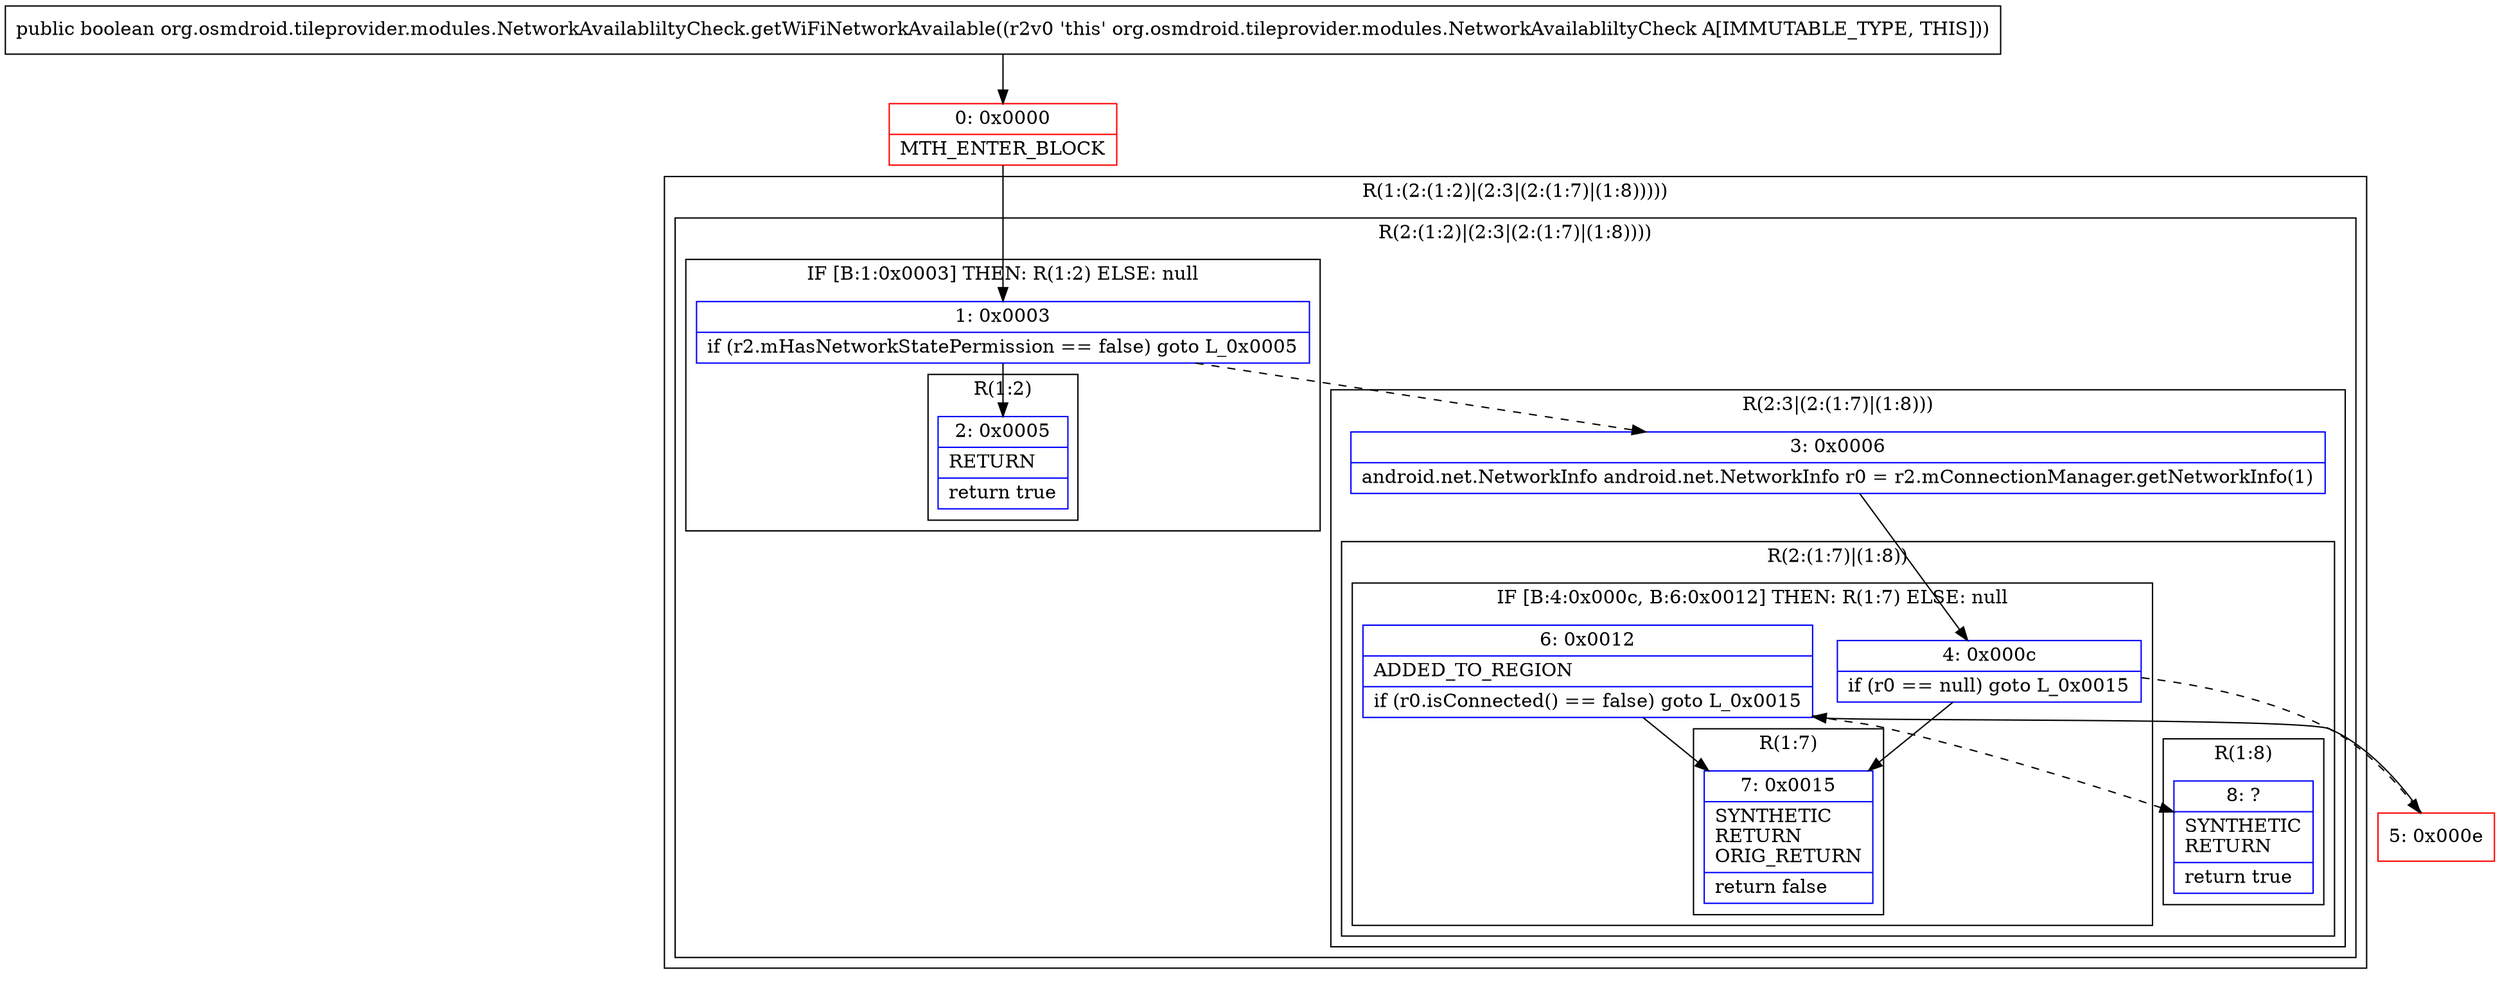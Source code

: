 digraph "CFG fororg.osmdroid.tileprovider.modules.NetworkAvailabliltyCheck.getWiFiNetworkAvailable()Z" {
subgraph cluster_Region_881413123 {
label = "R(1:(2:(1:2)|(2:3|(2:(1:7)|(1:8)))))";
node [shape=record,color=blue];
subgraph cluster_Region_1194160301 {
label = "R(2:(1:2)|(2:3|(2:(1:7)|(1:8))))";
node [shape=record,color=blue];
subgraph cluster_IfRegion_687180873 {
label = "IF [B:1:0x0003] THEN: R(1:2) ELSE: null";
node [shape=record,color=blue];
Node_1 [shape=record,label="{1\:\ 0x0003|if (r2.mHasNetworkStatePermission == false) goto L_0x0005\l}"];
subgraph cluster_Region_104106463 {
label = "R(1:2)";
node [shape=record,color=blue];
Node_2 [shape=record,label="{2\:\ 0x0005|RETURN\l|return true\l}"];
}
}
subgraph cluster_Region_1294436888 {
label = "R(2:3|(2:(1:7)|(1:8)))";
node [shape=record,color=blue];
Node_3 [shape=record,label="{3\:\ 0x0006|android.net.NetworkInfo android.net.NetworkInfo r0 = r2.mConnectionManager.getNetworkInfo(1)\l}"];
subgraph cluster_Region_2023957582 {
label = "R(2:(1:7)|(1:8))";
node [shape=record,color=blue];
subgraph cluster_IfRegion_251585360 {
label = "IF [B:4:0x000c, B:6:0x0012] THEN: R(1:7) ELSE: null";
node [shape=record,color=blue];
Node_4 [shape=record,label="{4\:\ 0x000c|if (r0 == null) goto L_0x0015\l}"];
Node_6 [shape=record,label="{6\:\ 0x0012|ADDED_TO_REGION\l|if (r0.isConnected() == false) goto L_0x0015\l}"];
subgraph cluster_Region_1420266479 {
label = "R(1:7)";
node [shape=record,color=blue];
Node_7 [shape=record,label="{7\:\ 0x0015|SYNTHETIC\lRETURN\lORIG_RETURN\l|return false\l}"];
}
}
subgraph cluster_Region_1354027766 {
label = "R(1:8)";
node [shape=record,color=blue];
Node_8 [shape=record,label="{8\:\ ?|SYNTHETIC\lRETURN\l|return true\l}"];
}
}
}
}
}
Node_0 [shape=record,color=red,label="{0\:\ 0x0000|MTH_ENTER_BLOCK\l}"];
Node_5 [shape=record,color=red,label="{5\:\ 0x000e}"];
MethodNode[shape=record,label="{public boolean org.osmdroid.tileprovider.modules.NetworkAvailabliltyCheck.getWiFiNetworkAvailable((r2v0 'this' org.osmdroid.tileprovider.modules.NetworkAvailabliltyCheck A[IMMUTABLE_TYPE, THIS])) }"];
MethodNode -> Node_0;
Node_1 -> Node_2;
Node_1 -> Node_3[style=dashed];
Node_3 -> Node_4;
Node_4 -> Node_5[style=dashed];
Node_4 -> Node_7;
Node_6 -> Node_7;
Node_6 -> Node_8[style=dashed];
Node_0 -> Node_1;
Node_5 -> Node_6;
}

